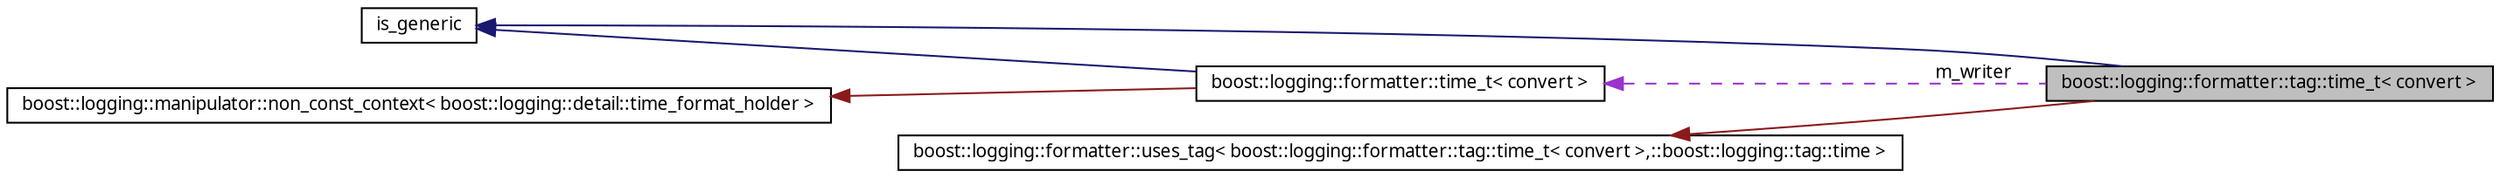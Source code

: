 digraph G
{
  edge [fontname="FreeSans.ttf",fontsize=10,labelfontname="FreeSans.ttf",labelfontsize=10];
  node [fontname="FreeSans.ttf",fontsize=10,shape=record];
  rankdir=LR;
  Node1 [label="boost::logging::formatter::tag::time_t\< convert \>",height=0.2,width=0.4,color="black", fillcolor="grey75", style="filled" fontcolor="black"];
  Node2 -> Node1 [dir=back,color="midnightblue",fontsize=10,style="solid",fontname="FreeSans.ttf"];
  Node2 [label="is_generic",height=0.2,width=0.4,color="black", fillcolor="white", style="filled",URL="$structboost_1_1logging_1_1manipulator_1_1is__generic.html",tooltip="Represents a generic manipulator (formatter or destination)."];
  Node3 -> Node1 [dir=back,color="firebrick4",fontsize=10,style="solid",fontname="FreeSans.ttf"];
  Node3 [label="boost::logging::formatter::uses_tag\< boost::logging::formatter::tag::time_t\< convert \>,::boost::logging::tag::time \>",height=0.2,width=0.4,color="black", fillcolor="white", style="filled",URL="$structboost_1_1logging_1_1formatter_1_1uses__tag.html",tooltip="Specifies that a formatter class handles a certain tag class."];
  Node4 -> Node1 [dir=back,color="darkorchid3",fontsize=10,style="dashed",label="m_writer",fontname="FreeSans.ttf"];
  Node4 [label="boost::logging::formatter::time_t\< convert \>",height=0.2,width=0.4,color="black", fillcolor="white", style="filled",URL="$structboost_1_1logging_1_1formatter_1_1time__t.html",tooltip="Prefixes the message with the time. You pass the format string at construction."];
  Node2 -> Node4 [dir=back,color="midnightblue",fontsize=10,style="solid",fontname="FreeSans.ttf"];
  Node5 -> Node4 [dir=back,color="firebrick4",fontsize=10,style="solid",fontname="FreeSans.ttf"];
  Node5 [label="boost::logging::manipulator::non_const_context\< boost::logging::detail::time_format_holder \>",height=0.2,width=0.4,color="black", fillcolor="white", style="filled",URL="$structboost_1_1logging_1_1manipulator_1_1non__const__context.html",tooltip="In case your manipulator (formatter or destination) needs to hold non-const context..."];
}
